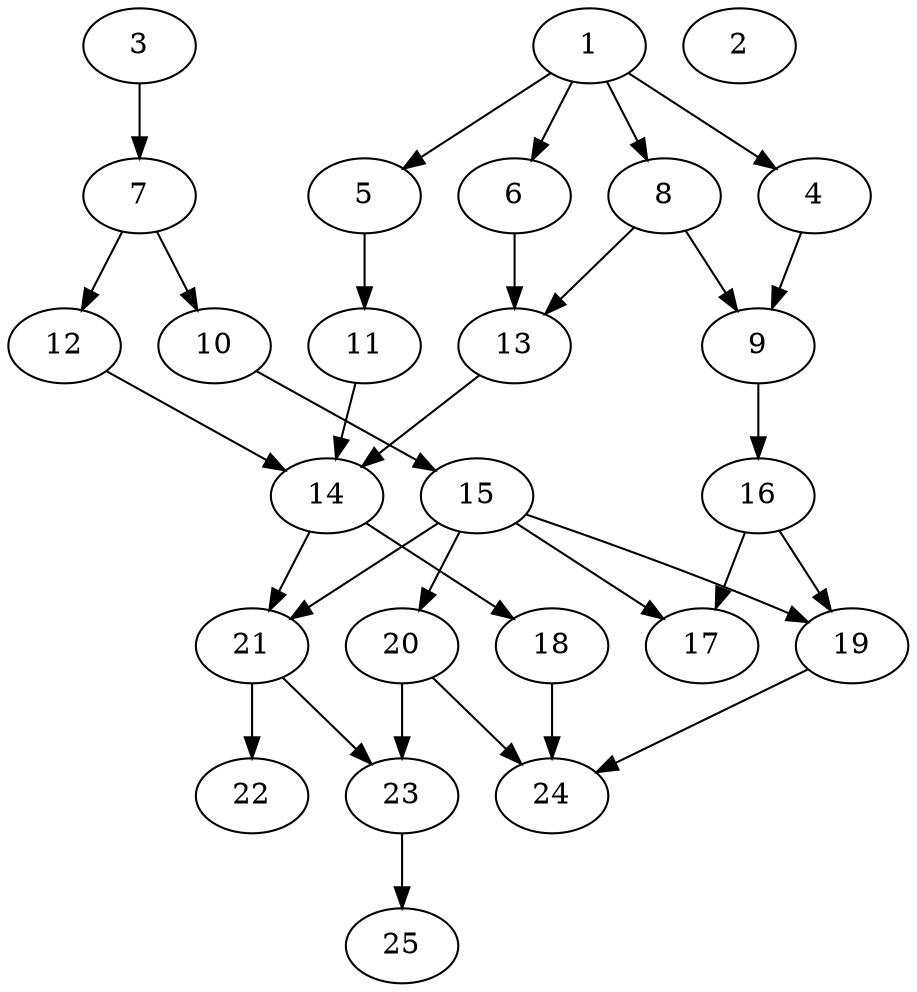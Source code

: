 // DAG automatically generated by daggen at Thu Oct  3 14:00:39 2019
// ./daggen --dot -n 25 --ccr 0.5 --fat 0.5 --regular 0.5 --density 0.6 --mindata 5242880 --maxdata 52428800 
digraph G {
  1 [size="101664768", alpha="0.08", expect_size="50832384"] 
  1 -> 4 [size ="50832384"]
  1 -> 5 [size ="50832384"]
  1 -> 6 [size ="50832384"]
  1 -> 8 [size ="50832384"]
  2 [size="37773312", alpha="0.00", expect_size="18886656"] 
  3 [size="54169600", alpha="0.04", expect_size="27084800"] 
  3 -> 7 [size ="27084800"]
  4 [size="27308032", alpha="0.10", expect_size="13654016"] 
  4 -> 9 [size ="13654016"]
  5 [size="71788544", alpha="0.03", expect_size="35894272"] 
  5 -> 11 [size ="35894272"]
  6 [size="85143552", alpha="0.11", expect_size="42571776"] 
  6 -> 13 [size ="42571776"]
  7 [size="40681472", alpha="0.06", expect_size="20340736"] 
  7 -> 10 [size ="20340736"]
  7 -> 12 [size ="20340736"]
  8 [size="83769344", alpha="0.13", expect_size="41884672"] 
  8 -> 9 [size ="41884672"]
  8 -> 13 [size ="41884672"]
  9 [size="25817088", alpha="0.10", expect_size="12908544"] 
  9 -> 16 [size ="12908544"]
  10 [size="71264256", alpha="0.18", expect_size="35632128"] 
  10 -> 15 [size ="35632128"]
  11 [size="64716800", alpha="0.05", expect_size="32358400"] 
  11 -> 14 [size ="32358400"]
  12 [size="101980160", alpha="0.02", expect_size="50990080"] 
  12 -> 14 [size ="50990080"]
  13 [size="103831552", alpha="0.12", expect_size="51915776"] 
  13 -> 14 [size ="51915776"]
  14 [size="28667904", alpha="0.01", expect_size="14333952"] 
  14 -> 18 [size ="14333952"]
  14 -> 21 [size ="14333952"]
  15 [size="75859968", alpha="0.11", expect_size="37929984"] 
  15 -> 17 [size ="37929984"]
  15 -> 19 [size ="37929984"]
  15 -> 20 [size ="37929984"]
  15 -> 21 [size ="37929984"]
  16 [size="90843136", alpha="0.18", expect_size="45421568"] 
  16 -> 17 [size ="45421568"]
  16 -> 19 [size ="45421568"]
  17 [size="50026496", alpha="0.02", expect_size="25013248"] 
  18 [size="77955072", alpha="0.16", expect_size="38977536"] 
  18 -> 24 [size ="38977536"]
  19 [size="47110144", alpha="0.10", expect_size="23555072"] 
  19 -> 24 [size ="23555072"]
  20 [size="92268544", alpha="0.01", expect_size="46134272"] 
  20 -> 23 [size ="46134272"]
  20 -> 24 [size ="46134272"]
  21 [size="84666368", alpha="0.11", expect_size="42333184"] 
  21 -> 22 [size ="42333184"]
  21 -> 23 [size ="42333184"]
  22 [size="12187648", alpha="0.07", expect_size="6093824"] 
  23 [size="23816192", alpha="0.12", expect_size="11908096"] 
  23 -> 25 [size ="11908096"]
  24 [size="80353280", alpha="0.00", expect_size="40176640"] 
  25 [size="85278720", alpha="0.02", expect_size="42639360"] 
}
